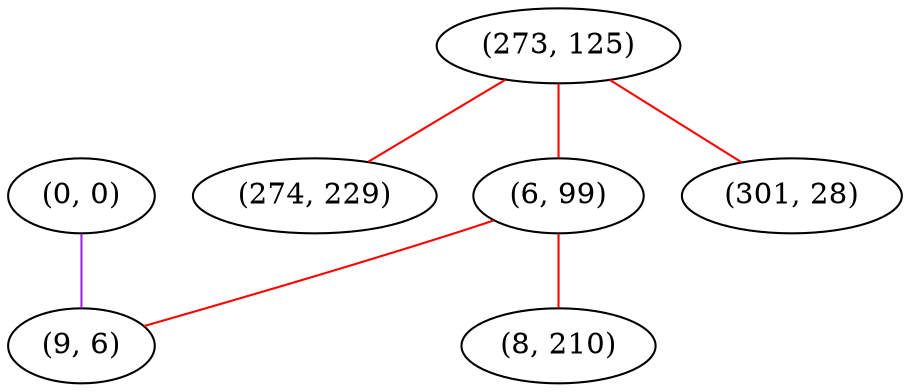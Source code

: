 graph "" {
"(0, 0)";
"(273, 125)";
"(274, 229)";
"(6, 99)";
"(301, 28)";
"(8, 210)";
"(9, 6)";
"(0, 0)" -- "(9, 6)"  [color=purple, key=0, weight=4];
"(273, 125)" -- "(6, 99)"  [color=red, key=0, weight=1];
"(273, 125)" -- "(274, 229)"  [color=red, key=0, weight=1];
"(273, 125)" -- "(301, 28)"  [color=red, key=0, weight=1];
"(6, 99)" -- "(9, 6)"  [color=red, key=0, weight=1];
"(6, 99)" -- "(8, 210)"  [color=red, key=0, weight=1];
}
